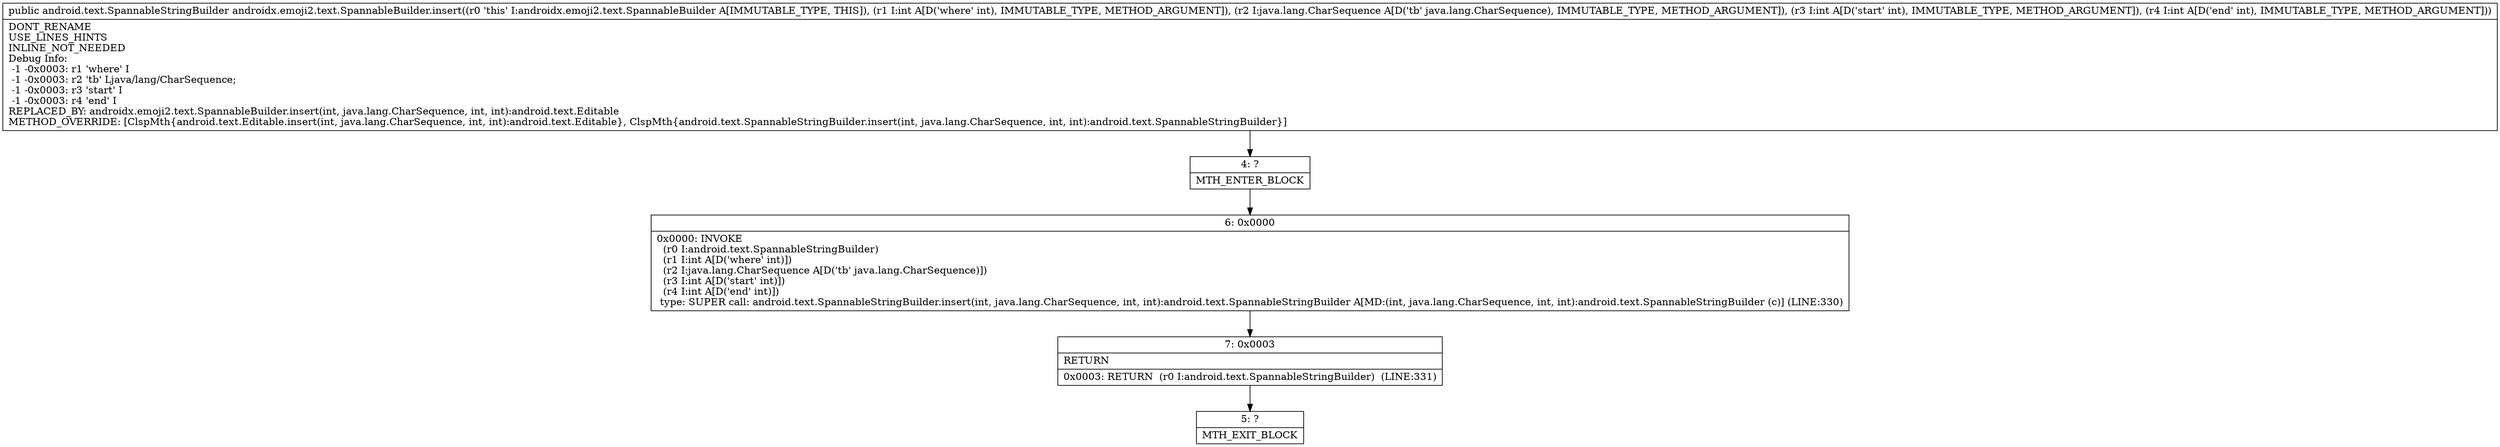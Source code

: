 digraph "CFG forandroidx.emoji2.text.SpannableBuilder.insert(ILjava\/lang\/CharSequence;II)Landroid\/text\/SpannableStringBuilder;" {
Node_4 [shape=record,label="{4\:\ ?|MTH_ENTER_BLOCK\l}"];
Node_6 [shape=record,label="{6\:\ 0x0000|0x0000: INVOKE  \l  (r0 I:android.text.SpannableStringBuilder)\l  (r1 I:int A[D('where' int)])\l  (r2 I:java.lang.CharSequence A[D('tb' java.lang.CharSequence)])\l  (r3 I:int A[D('start' int)])\l  (r4 I:int A[D('end' int)])\l type: SUPER call: android.text.SpannableStringBuilder.insert(int, java.lang.CharSequence, int, int):android.text.SpannableStringBuilder A[MD:(int, java.lang.CharSequence, int, int):android.text.SpannableStringBuilder (c)] (LINE:330)\l}"];
Node_7 [shape=record,label="{7\:\ 0x0003|RETURN\l|0x0003: RETURN  (r0 I:android.text.SpannableStringBuilder)  (LINE:331)\l}"];
Node_5 [shape=record,label="{5\:\ ?|MTH_EXIT_BLOCK\l}"];
MethodNode[shape=record,label="{public android.text.SpannableStringBuilder androidx.emoji2.text.SpannableBuilder.insert((r0 'this' I:androidx.emoji2.text.SpannableBuilder A[IMMUTABLE_TYPE, THIS]), (r1 I:int A[D('where' int), IMMUTABLE_TYPE, METHOD_ARGUMENT]), (r2 I:java.lang.CharSequence A[D('tb' java.lang.CharSequence), IMMUTABLE_TYPE, METHOD_ARGUMENT]), (r3 I:int A[D('start' int), IMMUTABLE_TYPE, METHOD_ARGUMENT]), (r4 I:int A[D('end' int), IMMUTABLE_TYPE, METHOD_ARGUMENT]))  | DONT_RENAME\lUSE_LINES_HINTS\lINLINE_NOT_NEEDED\lDebug Info:\l  \-1 \-0x0003: r1 'where' I\l  \-1 \-0x0003: r2 'tb' Ljava\/lang\/CharSequence;\l  \-1 \-0x0003: r3 'start' I\l  \-1 \-0x0003: r4 'end' I\lREPLACED_BY: androidx.emoji2.text.SpannableBuilder.insert(int, java.lang.CharSequence, int, int):android.text.Editable\lMETHOD_OVERRIDE: [ClspMth\{android.text.Editable.insert(int, java.lang.CharSequence, int, int):android.text.Editable\}, ClspMth\{android.text.SpannableStringBuilder.insert(int, java.lang.CharSequence, int, int):android.text.SpannableStringBuilder\}]\l}"];
MethodNode -> Node_4;Node_4 -> Node_6;
Node_6 -> Node_7;
Node_7 -> Node_5;
}

